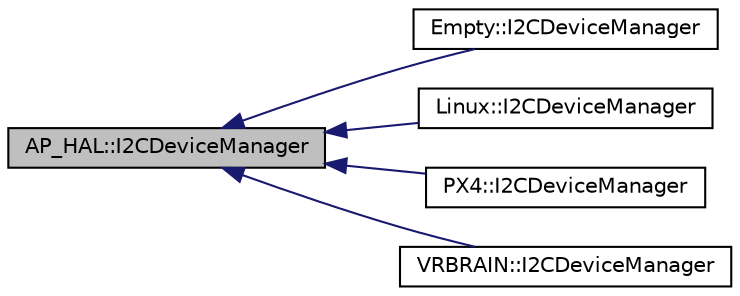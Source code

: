 digraph "AP_HAL::I2CDeviceManager"
{
 // INTERACTIVE_SVG=YES
  edge [fontname="Helvetica",fontsize="10",labelfontname="Helvetica",labelfontsize="10"];
  node [fontname="Helvetica",fontsize="10",shape=record];
  rankdir="LR";
  Node1 [label="AP_HAL::I2CDeviceManager",height=0.2,width=0.4,color="black", fillcolor="grey75", style="filled", fontcolor="black"];
  Node1 -> Node2 [dir="back",color="midnightblue",fontsize="10",style="solid",fontname="Helvetica"];
  Node2 [label="Empty::I2CDeviceManager",height=0.2,width=0.4,color="black", fillcolor="white", style="filled",URL="$classEmpty_1_1I2CDeviceManager.html"];
  Node1 -> Node3 [dir="back",color="midnightblue",fontsize="10",style="solid",fontname="Helvetica"];
  Node3 [label="Linux::I2CDeviceManager",height=0.2,width=0.4,color="black", fillcolor="white", style="filled",URL="$classLinux_1_1I2CDeviceManager.html"];
  Node1 -> Node4 [dir="back",color="midnightblue",fontsize="10",style="solid",fontname="Helvetica"];
  Node4 [label="PX4::I2CDeviceManager",height=0.2,width=0.4,color="black", fillcolor="white", style="filled",URL="$classPX4_1_1I2CDeviceManager.html"];
  Node1 -> Node5 [dir="back",color="midnightblue",fontsize="10",style="solid",fontname="Helvetica"];
  Node5 [label="VRBRAIN::I2CDeviceManager",height=0.2,width=0.4,color="black", fillcolor="white", style="filled",URL="$classVRBRAIN_1_1I2CDeviceManager.html"];
}
